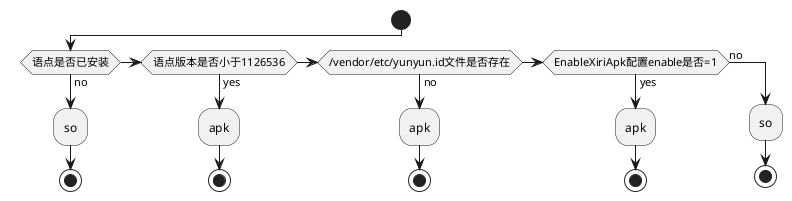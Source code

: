 @startuml
'https://plantuml.com/activity-diagram-beta

start
if (语点是否已安装) then (no)
    :so;
    stop
elseif (语点版本是否小于1126536) then (yes)
    :apk;
    stop
elseif (/vendor/etc/yunyun.id文件是否存在) then (no)
    :apk;
    stop
elseif (EnableXiriApk配置enable是否=1) then (yes)
    :apk;
    stop
else (no)
    :so;
    stop

@enduml
